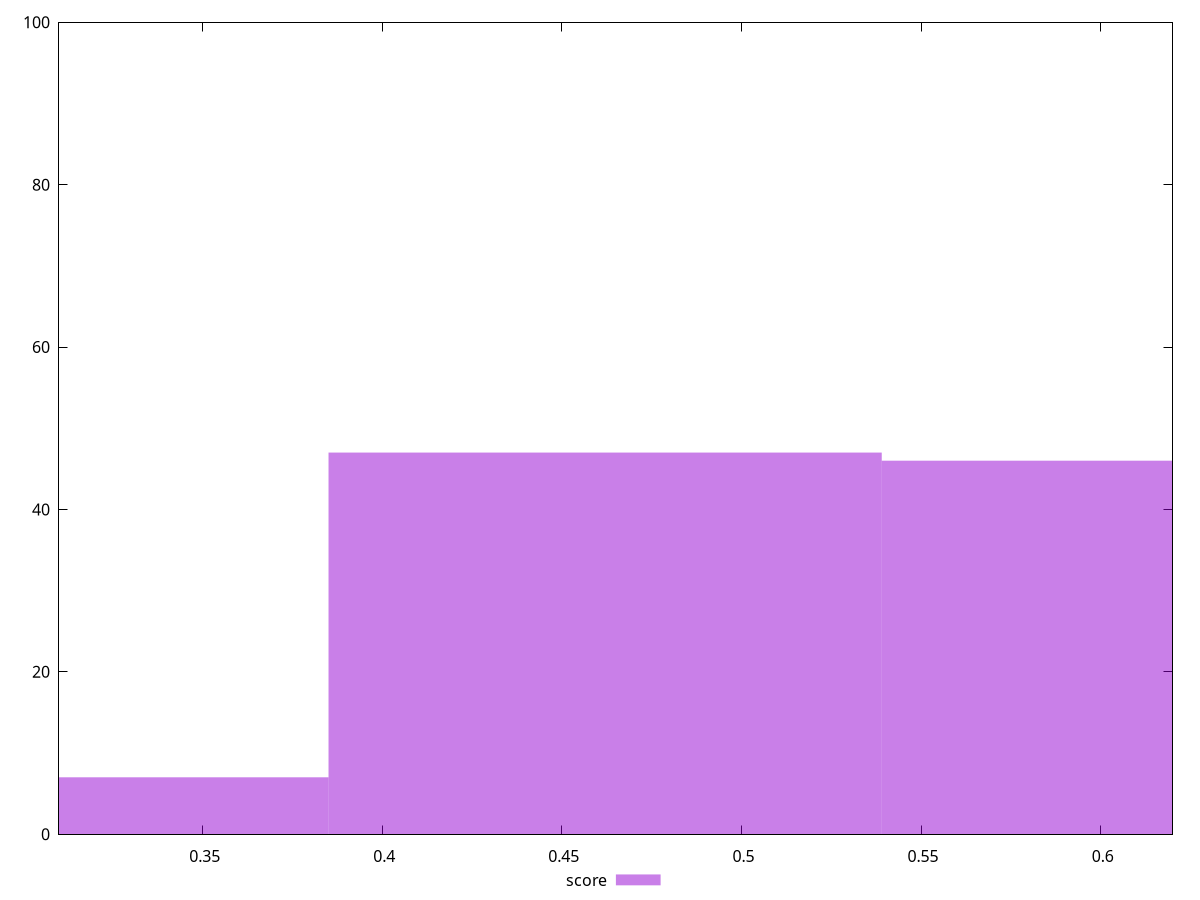 reset

$score <<EOF
0.4620438796881875 47
0.6160585062509166 46
0.3080292531254583 7
EOF

set key outside below
set boxwidth 0.15401462656272916
set xrange [0.31:0.62]
set yrange [0:100]
set trange [0:100]
set style fill transparent solid 0.5 noborder
set terminal svg size 640, 490 enhanced background rgb 'white'
set output "report_00013_2021-02-09T12-04-24.940Z/interactive/samples/pages+cached+noadtech+nomedia/score/histogram.svg"

plot $score title "score" with boxes

reset
